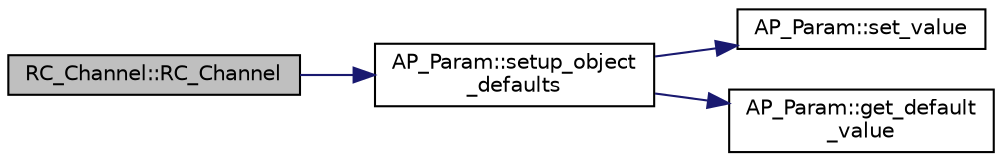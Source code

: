 digraph "RC_Channel::RC_Channel"
{
 // INTERACTIVE_SVG=YES
  edge [fontname="Helvetica",fontsize="10",labelfontname="Helvetica",labelfontsize="10"];
  node [fontname="Helvetica",fontsize="10",shape=record];
  rankdir="LR";
  Node1 [label="RC_Channel::RC_Channel",height=0.2,width=0.4,color="black", fillcolor="grey75", style="filled" fontcolor="black"];
  Node1 -> Node2 [color="midnightblue",fontsize="10",style="solid",fontname="Helvetica"];
  Node2 [label="AP_Param::setup_object\l_defaults",height=0.2,width=0.4,color="black", fillcolor="white", style="filled",URL="$classAP__Param.html#a5f6dcfce1c0a79cf5bd81283e22f3201"];
  Node2 -> Node3 [color="midnightblue",fontsize="10",style="solid",fontname="Helvetica"];
  Node3 [label="AP_Param::set_value",height=0.2,width=0.4,color="black", fillcolor="white", style="filled",URL="$classAP__Param.html#acd4b14f793c37f162e298761d2155ca6"];
  Node2 -> Node4 [color="midnightblue",fontsize="10",style="solid",fontname="Helvetica"];
  Node4 [label="AP_Param::get_default\l_value",height=0.2,width=0.4,color="black", fillcolor="white", style="filled",URL="$classAP__Param.html#a1f6efebd94bc8bfd16db8d73ad3018c6"];
}
